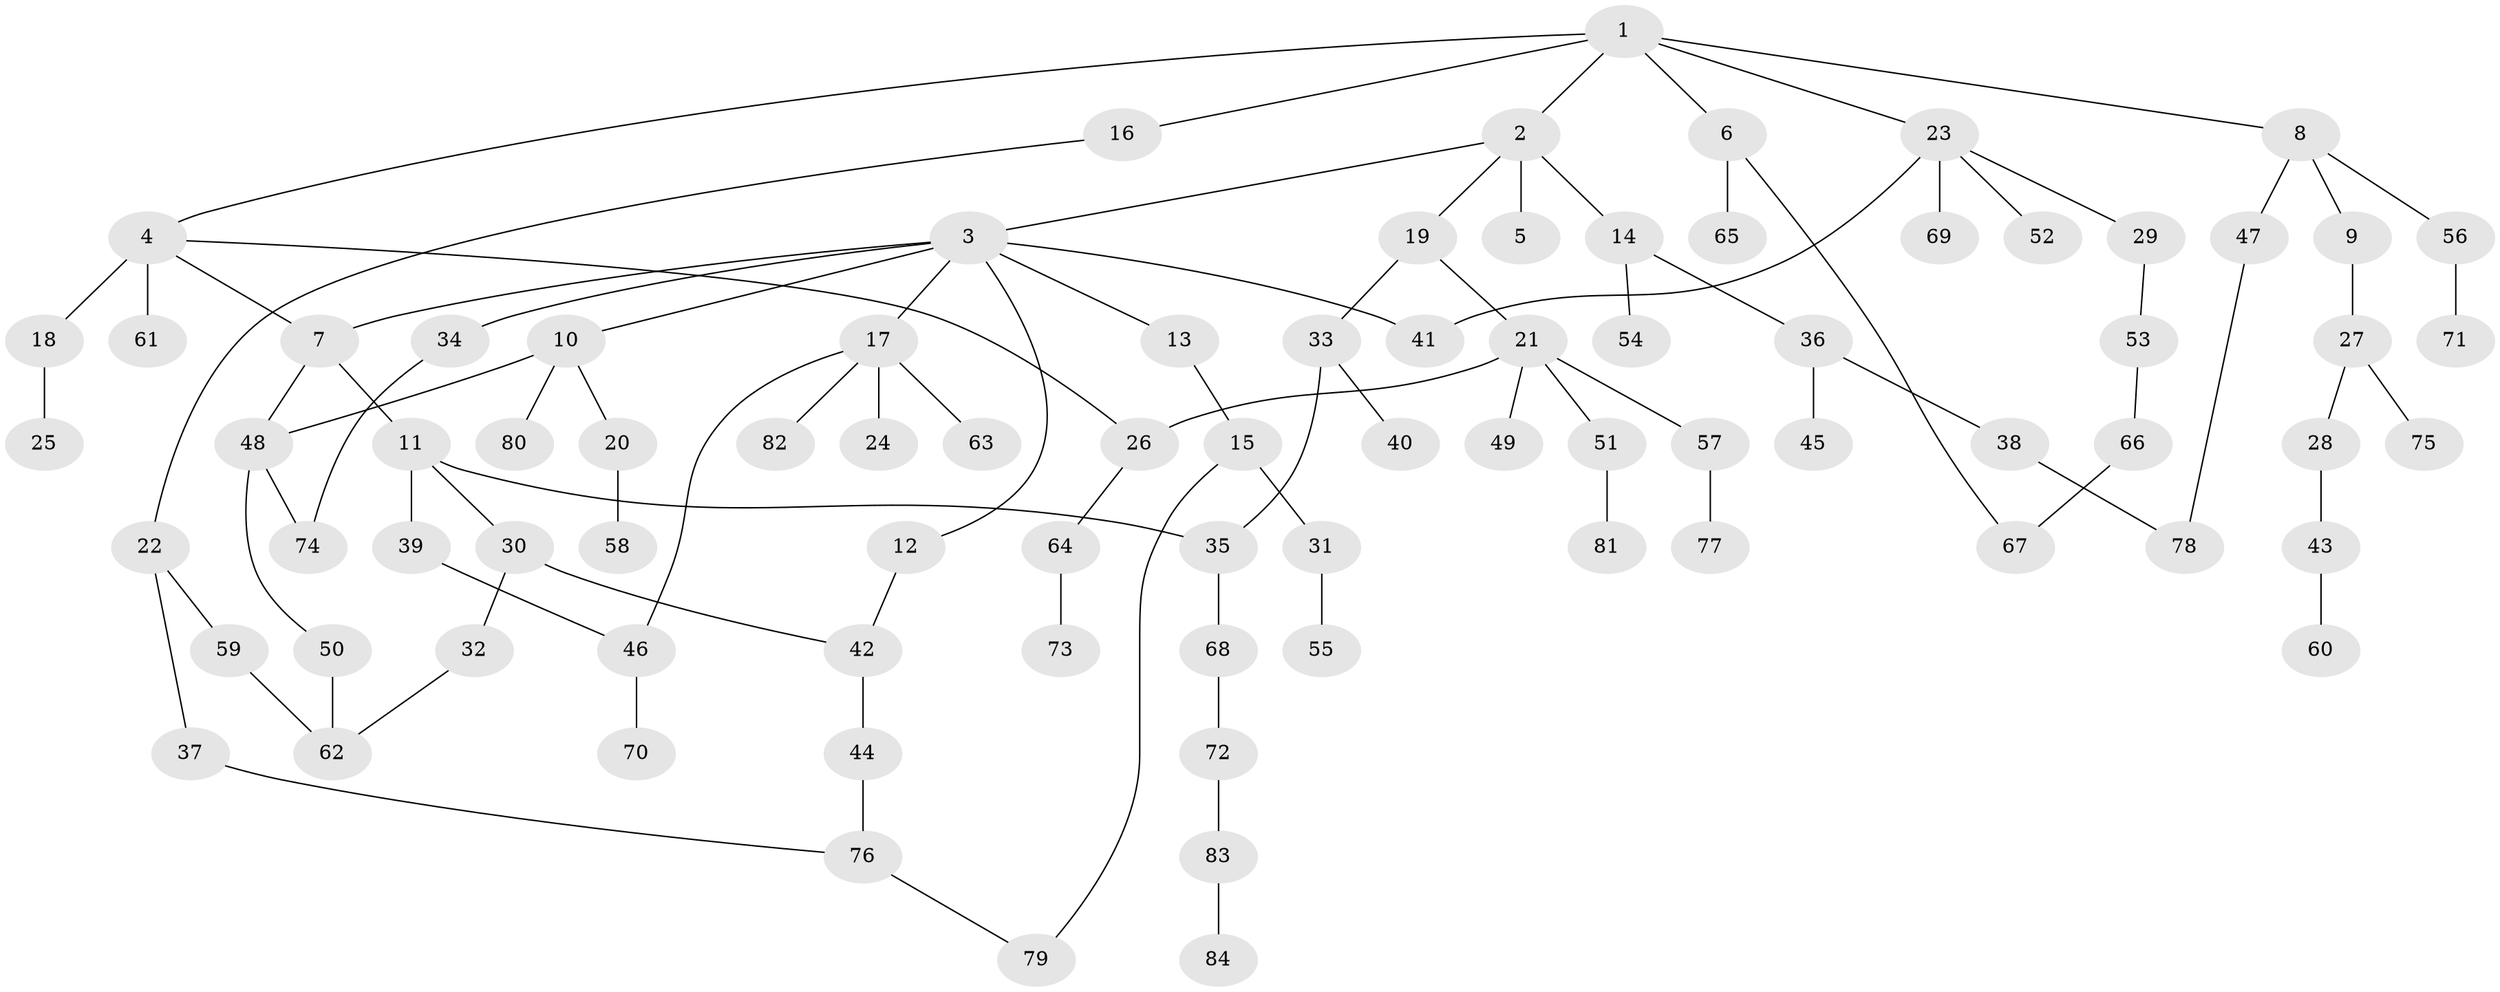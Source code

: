 // coarse degree distribution, {4: 0.13725490196078433, 6: 0.0392156862745098, 3: 0.17647058823529413, 5: 0.0196078431372549, 8: 0.0196078431372549, 2: 0.3333333333333333, 1: 0.27450980392156865}
// Generated by graph-tools (version 1.1) at 2025/36/03/04/25 23:36:08]
// undirected, 84 vertices, 97 edges
graph export_dot {
  node [color=gray90,style=filled];
  1;
  2;
  3;
  4;
  5;
  6;
  7;
  8;
  9;
  10;
  11;
  12;
  13;
  14;
  15;
  16;
  17;
  18;
  19;
  20;
  21;
  22;
  23;
  24;
  25;
  26;
  27;
  28;
  29;
  30;
  31;
  32;
  33;
  34;
  35;
  36;
  37;
  38;
  39;
  40;
  41;
  42;
  43;
  44;
  45;
  46;
  47;
  48;
  49;
  50;
  51;
  52;
  53;
  54;
  55;
  56;
  57;
  58;
  59;
  60;
  61;
  62;
  63;
  64;
  65;
  66;
  67;
  68;
  69;
  70;
  71;
  72;
  73;
  74;
  75;
  76;
  77;
  78;
  79;
  80;
  81;
  82;
  83;
  84;
  1 -- 2;
  1 -- 4;
  1 -- 6;
  1 -- 8;
  1 -- 16;
  1 -- 23;
  2 -- 3;
  2 -- 5;
  2 -- 14;
  2 -- 19;
  3 -- 7;
  3 -- 10;
  3 -- 12;
  3 -- 13;
  3 -- 17;
  3 -- 34;
  3 -- 41;
  4 -- 18;
  4 -- 26;
  4 -- 61;
  4 -- 7;
  6 -- 65;
  6 -- 67;
  7 -- 11;
  7 -- 48;
  8 -- 9;
  8 -- 47;
  8 -- 56;
  9 -- 27;
  10 -- 20;
  10 -- 80;
  10 -- 48;
  11 -- 30;
  11 -- 35;
  11 -- 39;
  12 -- 42;
  13 -- 15;
  14 -- 36;
  14 -- 54;
  15 -- 31;
  15 -- 79;
  16 -- 22;
  17 -- 24;
  17 -- 46;
  17 -- 63;
  17 -- 82;
  18 -- 25;
  19 -- 21;
  19 -- 33;
  20 -- 58;
  21 -- 49;
  21 -- 51;
  21 -- 57;
  21 -- 26;
  22 -- 37;
  22 -- 59;
  23 -- 29;
  23 -- 52;
  23 -- 69;
  23 -- 41;
  26 -- 64;
  27 -- 28;
  27 -- 75;
  28 -- 43;
  29 -- 53;
  30 -- 32;
  30 -- 42;
  31 -- 55;
  32 -- 62;
  33 -- 40;
  33 -- 35;
  34 -- 74;
  35 -- 68;
  36 -- 38;
  36 -- 45;
  37 -- 76;
  38 -- 78;
  39 -- 46;
  42 -- 44;
  43 -- 60;
  44 -- 76;
  46 -- 70;
  47 -- 78;
  48 -- 50;
  48 -- 74;
  50 -- 62;
  51 -- 81;
  53 -- 66;
  56 -- 71;
  57 -- 77;
  59 -- 62;
  64 -- 73;
  66 -- 67;
  68 -- 72;
  72 -- 83;
  76 -- 79;
  83 -- 84;
}
